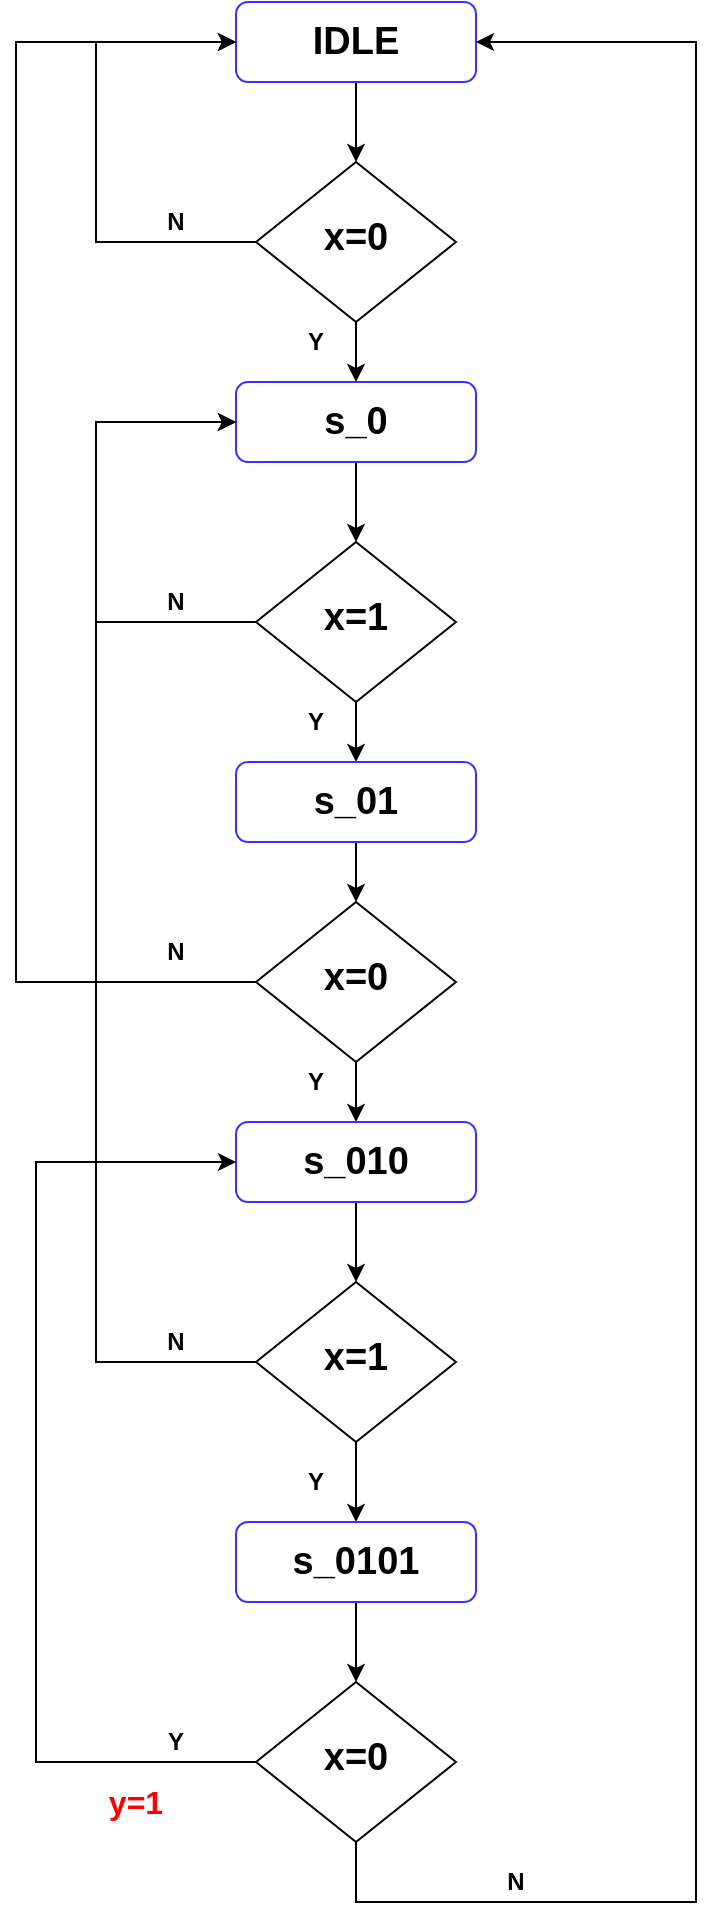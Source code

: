 <mxfile version="15.0.2" type="github">
  <diagram id="C5RBs43oDa-KdzZeNtuy" name="Page-1">
    <mxGraphModel dx="1280" dy="822" grid="0" gridSize="10" guides="1" tooltips="1" connect="1" arrows="1" fold="1" page="1" pageScale="1" pageWidth="827" pageHeight="1169" math="0" shadow="0">
      <root>
        <mxCell id="WIyWlLk6GJQsqaUBKTNV-0" />
        <mxCell id="WIyWlLk6GJQsqaUBKTNV-1" parent="WIyWlLk6GJQsqaUBKTNV-0" />
        <mxCell id="i3Efj1GHKAAtEfFuEZI4-0" value="" style="edgeStyle=orthogonalEdgeStyle;rounded=0;orthogonalLoop=1;jettySize=auto;html=1;" edge="1" parent="WIyWlLk6GJQsqaUBKTNV-1" source="WIyWlLk6GJQsqaUBKTNV-3" target="WIyWlLk6GJQsqaUBKTNV-6">
          <mxGeometry relative="1" as="geometry" />
        </mxCell>
        <mxCell id="WIyWlLk6GJQsqaUBKTNV-3" value="&lt;font style=&quot;font-size: 19px&quot;&gt;&lt;b&gt;IDLE&lt;/b&gt;&lt;/font&gt;" style="rounded=1;whiteSpace=wrap;html=1;fontSize=12;glass=0;strokeWidth=1;shadow=0;strokeColor=#3333FF;" parent="WIyWlLk6GJQsqaUBKTNV-1" vertex="1">
          <mxGeometry x="380" y="100" width="120" height="40" as="geometry" />
        </mxCell>
        <mxCell id="i3Efj1GHKAAtEfFuEZI4-1" value="" style="edgeStyle=orthogonalEdgeStyle;rounded=0;orthogonalLoop=1;jettySize=auto;html=1;" edge="1" parent="WIyWlLk6GJQsqaUBKTNV-1" source="WIyWlLk6GJQsqaUBKTNV-6" target="WIyWlLk6GJQsqaUBKTNV-11">
          <mxGeometry relative="1" as="geometry" />
        </mxCell>
        <mxCell id="i3Efj1GHKAAtEfFuEZI4-9" style="edgeStyle=orthogonalEdgeStyle;rounded=0;orthogonalLoop=1;jettySize=auto;html=1;exitX=0;exitY=0.5;exitDx=0;exitDy=0;entryX=0;entryY=0.5;entryDx=0;entryDy=0;" edge="1" parent="WIyWlLk6GJQsqaUBKTNV-1" source="WIyWlLk6GJQsqaUBKTNV-6" target="WIyWlLk6GJQsqaUBKTNV-3">
          <mxGeometry relative="1" as="geometry">
            <Array as="points">
              <mxPoint x="310" y="220" />
              <mxPoint x="310" y="120" />
            </Array>
          </mxGeometry>
        </mxCell>
        <mxCell id="WIyWlLk6GJQsqaUBKTNV-6" value="&lt;font style=&quot;font-size: 19px&quot;&gt;&lt;b&gt;x=0&lt;/b&gt;&lt;/font&gt;" style="rhombus;whiteSpace=wrap;html=1;shadow=0;fontFamily=Helvetica;fontSize=12;align=center;strokeWidth=1;spacing=6;spacingTop=-4;" parent="WIyWlLk6GJQsqaUBKTNV-1" vertex="1">
          <mxGeometry x="390" y="180" width="100" height="80" as="geometry" />
        </mxCell>
        <mxCell id="i3Efj1GHKAAtEfFuEZI4-4" value="" style="edgeStyle=orthogonalEdgeStyle;rounded=0;orthogonalLoop=1;jettySize=auto;html=1;" edge="1" parent="WIyWlLk6GJQsqaUBKTNV-1" source="WIyWlLk6GJQsqaUBKTNV-11" target="i3Efj1GHKAAtEfFuEZI4-2">
          <mxGeometry relative="1" as="geometry" />
        </mxCell>
        <mxCell id="WIyWlLk6GJQsqaUBKTNV-11" value="&lt;font style=&quot;font-size: 19px&quot;&gt;&lt;b&gt;s_0&lt;/b&gt;&lt;/font&gt;" style="rounded=1;whiteSpace=wrap;html=1;fontSize=12;glass=0;strokeWidth=1;shadow=0;strokeColor=#3333FF;" parent="WIyWlLk6GJQsqaUBKTNV-1" vertex="1">
          <mxGeometry x="380" y="290" width="120" height="40" as="geometry" />
        </mxCell>
        <mxCell id="i3Efj1GHKAAtEfFuEZI4-5" value="" style="edgeStyle=orthogonalEdgeStyle;rounded=0;orthogonalLoop=1;jettySize=auto;html=1;" edge="1" parent="WIyWlLk6GJQsqaUBKTNV-1" source="i3Efj1GHKAAtEfFuEZI4-2" target="i3Efj1GHKAAtEfFuEZI4-3">
          <mxGeometry relative="1" as="geometry" />
        </mxCell>
        <mxCell id="i3Efj1GHKAAtEfFuEZI4-13" style="edgeStyle=orthogonalEdgeStyle;rounded=0;orthogonalLoop=1;jettySize=auto;html=1;exitX=0;exitY=0.5;exitDx=0;exitDy=0;entryX=0;entryY=0.5;entryDx=0;entryDy=0;" edge="1" parent="WIyWlLk6GJQsqaUBKTNV-1" source="i3Efj1GHKAAtEfFuEZI4-2" target="WIyWlLk6GJQsqaUBKTNV-11">
          <mxGeometry relative="1" as="geometry">
            <Array as="points">
              <mxPoint x="310" y="410" />
              <mxPoint x="310" y="310" />
            </Array>
          </mxGeometry>
        </mxCell>
        <mxCell id="i3Efj1GHKAAtEfFuEZI4-2" value="&lt;font style=&quot;font-size: 19px&quot;&gt;&lt;b&gt;x=1&lt;/b&gt;&lt;/font&gt;" style="rhombus;whiteSpace=wrap;html=1;shadow=0;fontFamily=Helvetica;fontSize=12;align=center;strokeWidth=1;spacing=6;spacingTop=-4;" vertex="1" parent="WIyWlLk6GJQsqaUBKTNV-1">
          <mxGeometry x="390" y="370" width="100" height="80" as="geometry" />
        </mxCell>
        <mxCell id="i3Efj1GHKAAtEfFuEZI4-7" value="" style="edgeStyle=orthogonalEdgeStyle;rounded=0;orthogonalLoop=1;jettySize=auto;html=1;" edge="1" parent="WIyWlLk6GJQsqaUBKTNV-1" source="i3Efj1GHKAAtEfFuEZI4-3" target="i3Efj1GHKAAtEfFuEZI4-6">
          <mxGeometry relative="1" as="geometry" />
        </mxCell>
        <mxCell id="i3Efj1GHKAAtEfFuEZI4-3" value="&lt;font size=&quot;1&quot;&gt;&lt;b style=&quot;font-size: 19px&quot;&gt;s_01&lt;/b&gt;&lt;/font&gt;" style="rounded=1;whiteSpace=wrap;html=1;fontSize=12;glass=0;strokeWidth=1;shadow=0;strokeColor=#3333FF;" vertex="1" parent="WIyWlLk6GJQsqaUBKTNV-1">
          <mxGeometry x="380" y="480" width="120" height="40" as="geometry" />
        </mxCell>
        <mxCell id="i3Efj1GHKAAtEfFuEZI4-15" style="edgeStyle=orthogonalEdgeStyle;rounded=0;orthogonalLoop=1;jettySize=auto;html=1;exitX=0;exitY=0.5;exitDx=0;exitDy=0;" edge="1" parent="WIyWlLk6GJQsqaUBKTNV-1" source="i3Efj1GHKAAtEfFuEZI4-6">
          <mxGeometry relative="1" as="geometry">
            <mxPoint x="380" y="120" as="targetPoint" />
            <Array as="points">
              <mxPoint x="270" y="590" />
              <mxPoint x="270" y="120" />
            </Array>
          </mxGeometry>
        </mxCell>
        <mxCell id="i3Efj1GHKAAtEfFuEZI4-18" value="" style="edgeStyle=orthogonalEdgeStyle;rounded=0;orthogonalLoop=1;jettySize=auto;html=1;" edge="1" parent="WIyWlLk6GJQsqaUBKTNV-1" source="i3Efj1GHKAAtEfFuEZI4-6" target="i3Efj1GHKAAtEfFuEZI4-17">
          <mxGeometry relative="1" as="geometry" />
        </mxCell>
        <mxCell id="i3Efj1GHKAAtEfFuEZI4-6" value="&lt;b&gt;&lt;font style=&quot;font-size: 19px&quot;&gt;x=0&lt;/font&gt;&lt;/b&gt;" style="rhombus;whiteSpace=wrap;html=1;shadow=0;fontFamily=Helvetica;fontSize=12;align=center;strokeWidth=1;spacing=6;spacingTop=-4;" vertex="1" parent="WIyWlLk6GJQsqaUBKTNV-1">
          <mxGeometry x="390" y="550" width="100" height="80" as="geometry" />
        </mxCell>
        <mxCell id="i3Efj1GHKAAtEfFuEZI4-10" value="&lt;b&gt;Y&lt;/b&gt;" style="text;html=1;strokeColor=none;fillColor=none;align=center;verticalAlign=middle;whiteSpace=wrap;rounded=0;" vertex="1" parent="WIyWlLk6GJQsqaUBKTNV-1">
          <mxGeometry x="400" y="450" width="40" height="20" as="geometry" />
        </mxCell>
        <mxCell id="i3Efj1GHKAAtEfFuEZI4-11" value="&lt;b&gt;Y&lt;/b&gt;" style="text;html=1;strokeColor=none;fillColor=none;align=center;verticalAlign=middle;whiteSpace=wrap;rounded=0;" vertex="1" parent="WIyWlLk6GJQsqaUBKTNV-1">
          <mxGeometry x="400" y="260" width="40" height="20" as="geometry" />
        </mxCell>
        <mxCell id="i3Efj1GHKAAtEfFuEZI4-12" value="&lt;b&gt;N&lt;/b&gt;" style="text;html=1;strokeColor=none;fillColor=none;align=center;verticalAlign=middle;whiteSpace=wrap;rounded=0;" vertex="1" parent="WIyWlLk6GJQsqaUBKTNV-1">
          <mxGeometry x="330" y="200" width="40" height="20" as="geometry" />
        </mxCell>
        <mxCell id="i3Efj1GHKAAtEfFuEZI4-14" value="&lt;b&gt;N&lt;/b&gt;" style="text;html=1;strokeColor=none;fillColor=none;align=center;verticalAlign=middle;whiteSpace=wrap;rounded=0;" vertex="1" parent="WIyWlLk6GJQsqaUBKTNV-1">
          <mxGeometry x="330" y="390" width="40" height="20" as="geometry" />
        </mxCell>
        <mxCell id="i3Efj1GHKAAtEfFuEZI4-16" value="&lt;b&gt;N&lt;/b&gt;" style="text;html=1;strokeColor=none;fillColor=none;align=center;verticalAlign=middle;whiteSpace=wrap;rounded=0;" vertex="1" parent="WIyWlLk6GJQsqaUBKTNV-1">
          <mxGeometry x="330" y="565" width="40" height="20" as="geometry" />
        </mxCell>
        <mxCell id="i3Efj1GHKAAtEfFuEZI4-21" value="" style="edgeStyle=orthogonalEdgeStyle;rounded=0;orthogonalLoop=1;jettySize=auto;html=1;" edge="1" parent="WIyWlLk6GJQsqaUBKTNV-1" source="i3Efj1GHKAAtEfFuEZI4-17" target="i3Efj1GHKAAtEfFuEZI4-20">
          <mxGeometry relative="1" as="geometry" />
        </mxCell>
        <mxCell id="i3Efj1GHKAAtEfFuEZI4-17" value="&lt;b&gt;&lt;font style=&quot;font-size: 19px&quot;&gt;s_010&lt;/font&gt;&lt;/b&gt;" style="rounded=1;whiteSpace=wrap;html=1;fontSize=12;glass=0;strokeWidth=1;shadow=0;strokeColor=#3333FF;" vertex="1" parent="WIyWlLk6GJQsqaUBKTNV-1">
          <mxGeometry x="380" y="660" width="120" height="40" as="geometry" />
        </mxCell>
        <mxCell id="i3Efj1GHKAAtEfFuEZI4-19" value="&lt;b&gt;Y&lt;/b&gt;" style="text;html=1;strokeColor=none;fillColor=none;align=center;verticalAlign=middle;whiteSpace=wrap;rounded=0;" vertex="1" parent="WIyWlLk6GJQsqaUBKTNV-1">
          <mxGeometry x="400" y="630" width="40" height="20" as="geometry" />
        </mxCell>
        <mxCell id="i3Efj1GHKAAtEfFuEZI4-22" style="edgeStyle=orthogonalEdgeStyle;rounded=0;orthogonalLoop=1;jettySize=auto;html=1;exitX=0;exitY=0.5;exitDx=0;exitDy=0;entryX=0;entryY=0.5;entryDx=0;entryDy=0;" edge="1" parent="WIyWlLk6GJQsqaUBKTNV-1" source="i3Efj1GHKAAtEfFuEZI4-20" target="WIyWlLk6GJQsqaUBKTNV-11">
          <mxGeometry relative="1" as="geometry">
            <Array as="points">
              <mxPoint x="310" y="780" />
              <mxPoint x="310" y="310" />
            </Array>
          </mxGeometry>
        </mxCell>
        <mxCell id="i3Efj1GHKAAtEfFuEZI4-26" value="" style="edgeStyle=orthogonalEdgeStyle;rounded=0;orthogonalLoop=1;jettySize=auto;html=1;" edge="1" parent="WIyWlLk6GJQsqaUBKTNV-1" source="i3Efj1GHKAAtEfFuEZI4-20" target="i3Efj1GHKAAtEfFuEZI4-25">
          <mxGeometry relative="1" as="geometry" />
        </mxCell>
        <mxCell id="i3Efj1GHKAAtEfFuEZI4-20" value="&lt;b&gt;&lt;font style=&quot;font-size: 19px&quot;&gt;x=1&lt;/font&gt;&lt;/b&gt;" style="rhombus;whiteSpace=wrap;html=1;shadow=0;fontFamily=Helvetica;fontSize=12;align=center;strokeWidth=1;spacing=6;spacingTop=-4;" vertex="1" parent="WIyWlLk6GJQsqaUBKTNV-1">
          <mxGeometry x="390" y="740" width="100" height="80" as="geometry" />
        </mxCell>
        <mxCell id="i3Efj1GHKAAtEfFuEZI4-24" value="&lt;b&gt;N&lt;/b&gt;" style="text;html=1;strokeColor=none;fillColor=none;align=center;verticalAlign=middle;whiteSpace=wrap;rounded=0;" vertex="1" parent="WIyWlLk6GJQsqaUBKTNV-1">
          <mxGeometry x="330" y="760" width="40" height="20" as="geometry" />
        </mxCell>
        <mxCell id="i3Efj1GHKAAtEfFuEZI4-28" value="" style="edgeStyle=orthogonalEdgeStyle;rounded=0;orthogonalLoop=1;jettySize=auto;html=1;" edge="1" parent="WIyWlLk6GJQsqaUBKTNV-1" source="i3Efj1GHKAAtEfFuEZI4-25" target="i3Efj1GHKAAtEfFuEZI4-27">
          <mxGeometry relative="1" as="geometry" />
        </mxCell>
        <mxCell id="i3Efj1GHKAAtEfFuEZI4-25" value="&lt;b&gt;&lt;font style=&quot;font-size: 19px&quot;&gt;s_0101&lt;/font&gt;&lt;/b&gt;" style="rounded=1;whiteSpace=wrap;html=1;fontSize=12;glass=0;strokeWidth=1;shadow=0;strokeColor=#3333FF;" vertex="1" parent="WIyWlLk6GJQsqaUBKTNV-1">
          <mxGeometry x="380" y="860" width="120" height="40" as="geometry" />
        </mxCell>
        <mxCell id="i3Efj1GHKAAtEfFuEZI4-29" style="edgeStyle=orthogonalEdgeStyle;rounded=0;orthogonalLoop=1;jettySize=auto;html=1;exitX=0;exitY=0.5;exitDx=0;exitDy=0;entryX=0;entryY=0.5;entryDx=0;entryDy=0;" edge="1" parent="WIyWlLk6GJQsqaUBKTNV-1" source="i3Efj1GHKAAtEfFuEZI4-27" target="i3Efj1GHKAAtEfFuEZI4-17">
          <mxGeometry relative="1" as="geometry">
            <Array as="points">
              <mxPoint x="280" y="980" />
              <mxPoint x="280" y="680" />
            </Array>
          </mxGeometry>
        </mxCell>
        <mxCell id="i3Efj1GHKAAtEfFuEZI4-31" style="edgeStyle=orthogonalEdgeStyle;rounded=0;orthogonalLoop=1;jettySize=auto;html=1;exitX=0.5;exitY=1;exitDx=0;exitDy=0;entryX=1;entryY=0.5;entryDx=0;entryDy=0;" edge="1" parent="WIyWlLk6GJQsqaUBKTNV-1" source="i3Efj1GHKAAtEfFuEZI4-27" target="WIyWlLk6GJQsqaUBKTNV-3">
          <mxGeometry relative="1" as="geometry">
            <Array as="points">
              <mxPoint x="440" y="1050" />
              <mxPoint x="610" y="1050" />
              <mxPoint x="610" y="120" />
            </Array>
          </mxGeometry>
        </mxCell>
        <mxCell id="i3Efj1GHKAAtEfFuEZI4-27" value="&lt;b&gt;&lt;font style=&quot;font-size: 19px&quot;&gt;x=0&lt;/font&gt;&lt;/b&gt;" style="rhombus;whiteSpace=wrap;html=1;shadow=0;fontFamily=Helvetica;fontSize=12;align=center;strokeWidth=1;spacing=6;spacingTop=-4;" vertex="1" parent="WIyWlLk6GJQsqaUBKTNV-1">
          <mxGeometry x="390" y="940" width="100" height="80" as="geometry" />
        </mxCell>
        <mxCell id="i3Efj1GHKAAtEfFuEZI4-30" value="&lt;b&gt;Y&lt;/b&gt;" style="text;html=1;strokeColor=none;fillColor=none;align=center;verticalAlign=middle;whiteSpace=wrap;rounded=0;" vertex="1" parent="WIyWlLk6GJQsqaUBKTNV-1">
          <mxGeometry x="330" y="960" width="40" height="20" as="geometry" />
        </mxCell>
        <mxCell id="i3Efj1GHKAAtEfFuEZI4-32" value="&lt;b&gt;N&lt;/b&gt;" style="text;html=1;strokeColor=none;fillColor=none;align=center;verticalAlign=middle;whiteSpace=wrap;rounded=0;" vertex="1" parent="WIyWlLk6GJQsqaUBKTNV-1">
          <mxGeometry x="500" y="1030" width="40" height="20" as="geometry" />
        </mxCell>
        <mxCell id="i3Efj1GHKAAtEfFuEZI4-33" value="&lt;font size=&quot;1&quot; color=&quot;#ff0000&quot;&gt;&lt;b style=&quot;font-size: 16px&quot;&gt;y=1&lt;/b&gt;&lt;/font&gt;" style="text;html=1;strokeColor=none;fillColor=none;align=center;verticalAlign=middle;whiteSpace=wrap;rounded=0;" vertex="1" parent="WIyWlLk6GJQsqaUBKTNV-1">
          <mxGeometry x="310" y="990" width="40" height="20" as="geometry" />
        </mxCell>
        <mxCell id="i3Efj1GHKAAtEfFuEZI4-34" value="&lt;b&gt;Y&lt;/b&gt;" style="text;html=1;strokeColor=none;fillColor=none;align=center;verticalAlign=middle;whiteSpace=wrap;rounded=0;" vertex="1" parent="WIyWlLk6GJQsqaUBKTNV-1">
          <mxGeometry x="400" y="830" width="40" height="20" as="geometry" />
        </mxCell>
      </root>
    </mxGraphModel>
  </diagram>
</mxfile>
